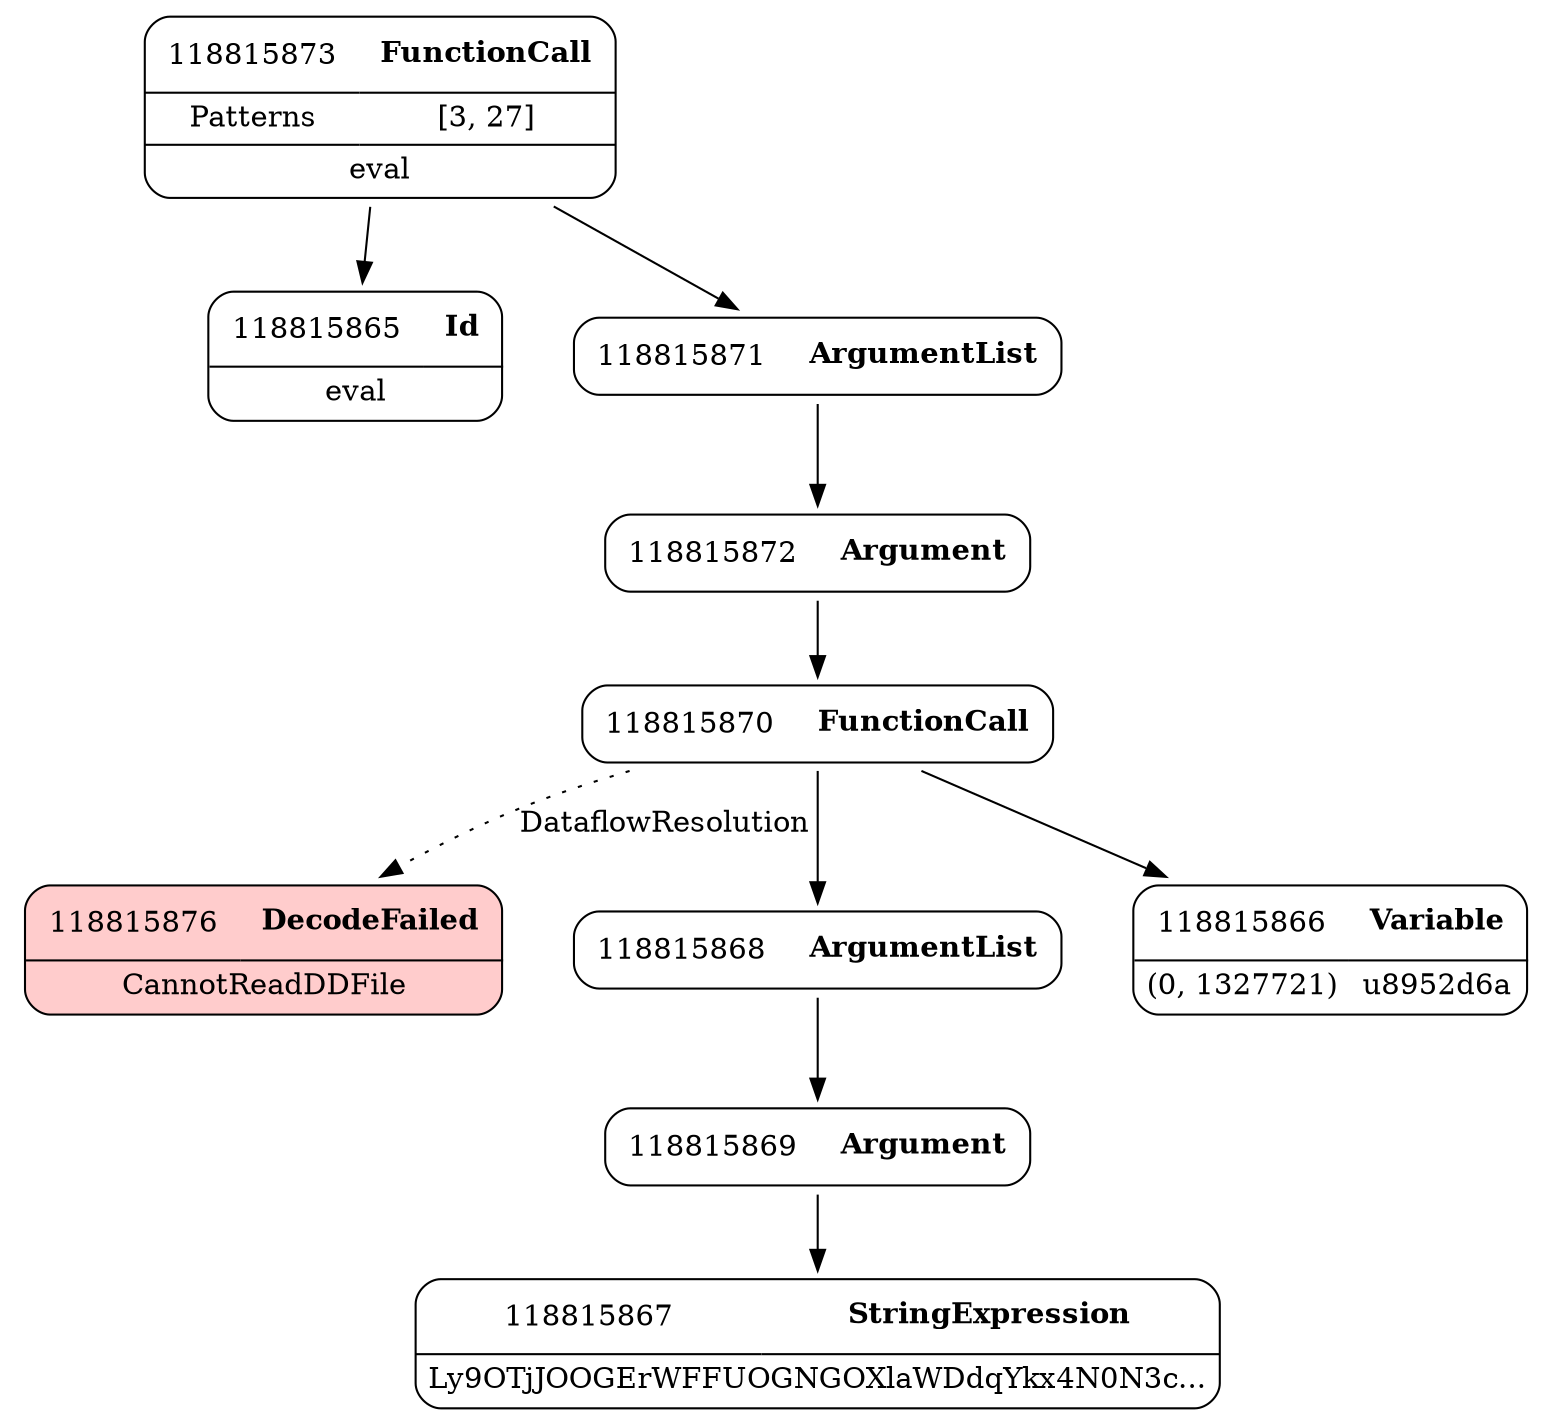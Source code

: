digraph ast {
node [shape=none];
118815876 [label=<<TABLE border='1' cellspacing='0' cellpadding='10' style='rounded' bgcolor='#FFCCCC' ><TR><TD border='0'>118815876</TD><TD border='0'><B>DecodeFailed</B></TD></TR><HR/><TR><TD border='0' cellpadding='5' colspan='2'>CannotReadDDFile</TD></TR></TABLE>>];
118815872 [label=<<TABLE border='1' cellspacing='0' cellpadding='10' style='rounded' ><TR><TD border='0'>118815872</TD><TD border='0'><B>Argument</B></TD></TR></TABLE>>];
118815872 -> 118815870 [weight=2];
118815873 [label=<<TABLE border='1' cellspacing='0' cellpadding='10' style='rounded' ><TR><TD border='0'>118815873</TD><TD border='0'><B>FunctionCall</B></TD></TR><HR/><TR><TD border='0' cellpadding='5'>Patterns</TD><TD border='0' cellpadding='5'>[3, 27]</TD></TR><HR/><TR><TD border='0' cellpadding='5' colspan='2'>eval</TD></TR></TABLE>>];
118815873 -> 118815865 [weight=2];
118815873 -> 118815871 [weight=2];
118815868 [label=<<TABLE border='1' cellspacing='0' cellpadding='10' style='rounded' ><TR><TD border='0'>118815868</TD><TD border='0'><B>ArgumentList</B></TD></TR></TABLE>>];
118815868 -> 118815869 [weight=2];
118815869 [label=<<TABLE border='1' cellspacing='0' cellpadding='10' style='rounded' ><TR><TD border='0'>118815869</TD><TD border='0'><B>Argument</B></TD></TR></TABLE>>];
118815869 -> 118815867 [weight=2];
118815870 [label=<<TABLE border='1' cellspacing='0' cellpadding='10' style='rounded' ><TR><TD border='0'>118815870</TD><TD border='0'><B>FunctionCall</B></TD></TR></TABLE>>];
118815870 -> 118815866 [weight=2];
118815870 -> 118815868 [weight=2];
118815870 -> 118815876 [style=dotted,label=DataflowResolution];
118815871 [label=<<TABLE border='1' cellspacing='0' cellpadding='10' style='rounded' ><TR><TD border='0'>118815871</TD><TD border='0'><B>ArgumentList</B></TD></TR></TABLE>>];
118815871 -> 118815872 [weight=2];
118815865 [label=<<TABLE border='1' cellspacing='0' cellpadding='10' style='rounded' ><TR><TD border='0'>118815865</TD><TD border='0'><B>Id</B></TD></TR><HR/><TR><TD border='0' cellpadding='5' colspan='2'>eval</TD></TR></TABLE>>];
118815866 [label=<<TABLE border='1' cellspacing='0' cellpadding='10' style='rounded' ><TR><TD border='0'>118815866</TD><TD border='0'><B>Variable</B></TD></TR><HR/><TR><TD border='0' cellpadding='5'>(0, 1327721)</TD><TD border='0' cellpadding='5'>u8952d6a</TD></TR></TABLE>>];
118815867 [label=<<TABLE border='1' cellspacing='0' cellpadding='10' style='rounded' ><TR><TD border='0'>118815867</TD><TD border='0'><B>StringExpression</B></TD></TR><HR/><TR><TD border='0' cellpadding='5' colspan='2'>Ly9OTjJOOGErWFFUOGNGOXlaWDdqYkx4N0N3c...</TD></TR></TABLE>>];
}
